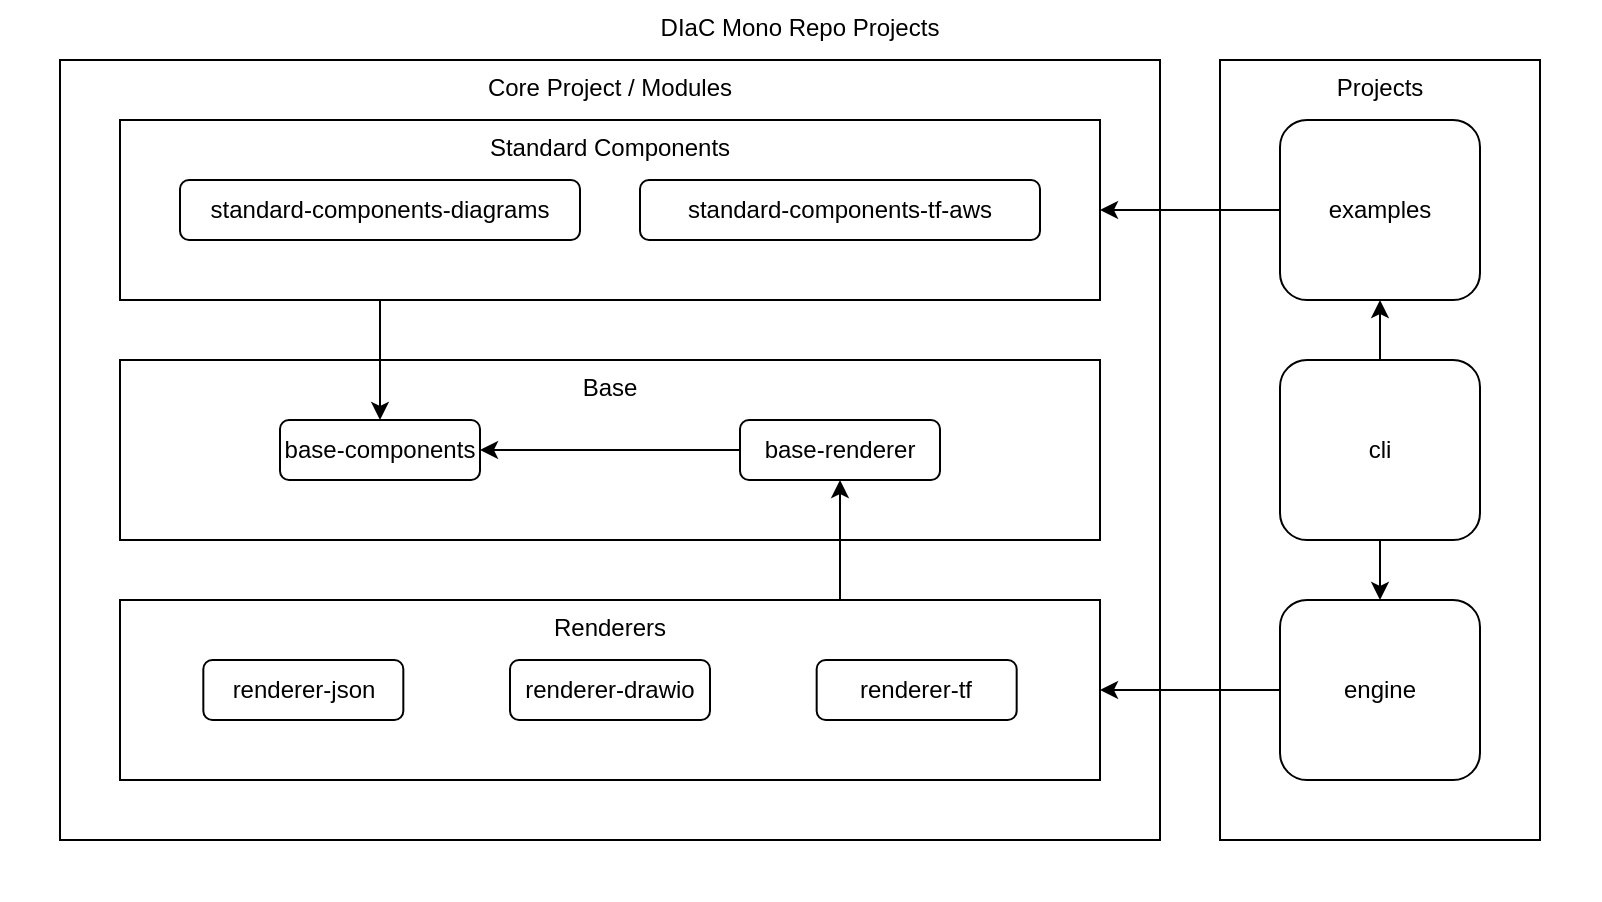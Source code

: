 <mxfile
  version="25.0.2"
  >
  <diagram
    name="diac-mono-repo-projects"
    >
    <mxGraphModel
      grid="1"
      gridSize="10"
      guides="1"
      tooltips="1"
      connect="1"
      arrows="1"
      fold="1"
      page="1"
      pageScale="1"
      pageWidth="1"
      pageHeight="1"
      math="0"
      shadow="0"
      >
      <root>
        <mxCell
          id="page"
          />
        <mxCell
          id="root"
          parent="page"
          />
        <mxCell
          style="align=center;strokeColor=none;verticalAlign=top;aspect=fixed"
          id="mono_repo_diacmonorepoprojects"
          parent="root"
          value="DIaC Mono Repo Projects"
          vertex="1"
          >
          <mxGeometry
            as="geometry"
            width="800"
            height="450"
            x="0"
            y="0"
            />
          </mxCell>
        <mxCell
          style="align=center;spacingLeft=5;spacingRight=5;spacingBottom=5;verticalAlign=top;aspect=fixed"
          id="core_coreprojectmodules"
          parent="mono_repo_diacmonorepoprojects"
          value="Core Project / Modules"
          vertex="1"
          >
          <mxGeometry
            as="geometry"
            width="550"
            height="390"
            x="30"
            y="30"
            />
          </mxCell>
        <mxCell
          style="align=center;spacingLeft=5;spacingRight=5;spacingBottom=5;verticalAlign=top;aspect=fixed"
          id="standard_components_standardcomponents"
          parent="core_coreprojectmodules"
          value="Standard Components"
          vertex="1"
          >
          <mxGeometry
            as="geometry"
            width="490"
            height="90"
            x="30"
            y="30"
            />
          </mxCell>
        <mxCell
          style="rounded=1;whiteSpace=wrap;verticalAlign=middle;align=center"
          id="module_standardcomponentsdiagrams"
          parent="standard_components_standardcomponents"
          value="standard-components-diagrams"
          vertex="1"
          >
          <mxGeometry
            width="200"
            height="30"
            as="geometry"
            x="30"
            y="30"
            />
          </mxCell>
        <mxCell
          style="rounded=1;whiteSpace=wrap;verticalAlign=middle;align=center"
          id="module_standardcomponentstfaws"
          parent="standard_components_standardcomponents"
          value="standard-components-tf-aws"
          vertex="1"
          >
          <mxGeometry
            width="200"
            height="30"
            as="geometry"
            x="260"
            y="30"
            />
          </mxCell>
        <mxCell
          style="align=center;spacingLeft=5;spacingRight=5;spacingBottom=5;verticalAlign=top;aspect=fixed"
          id="base"
          parent="core_coreprojectmodules"
          value="Base"
          vertex="1"
          >
          <mxGeometry
            as="geometry"
            width="490"
            height="90"
            x="30"
            y="150"
            />
          </mxCell>
        <mxCell
          style="rounded=1;whiteSpace=wrap;verticalAlign=middle;align=center"
          id="module_basecomponents"
          parent="base"
          value="base-components"
          vertex="1"
          >
          <mxGeometry
            width="100"
            height="30"
            as="geometry"
            x="80"
            y="30"
            />
          </mxCell>
        <mxCell
          style="rounded=1;whiteSpace=wrap;verticalAlign=middle;align=center"
          id="module_baserenderer"
          parent="base"
          value="base-renderer"
          vertex="1"
          >
          <mxGeometry
            width="100"
            height="30"
            as="geometry"
            x="310"
            y="30"
            />
          </mxCell>
        <mxCell
          style="align=center;spacingLeft=5;spacingRight=5;spacingBottom=5;verticalAlign=top;aspect=fixed"
          id="renderers"
          parent="core_coreprojectmodules"
          value="Renderers"
          vertex="1"
          >
          <mxGeometry
            as="geometry"
            width="490"
            height="90"
            x="30"
            y="270"
            />
          </mxCell>
        <mxCell
          style="rounded=1;whiteSpace=wrap;verticalAlign=middle;align=center"
          id="module_rendererjson"
          parent="renderers"
          value="renderer-json"
          vertex="1"
          >
          <mxGeometry
            width="100"
            height="30"
            as="geometry"
            x="41.667"
            y="30"
            />
          </mxCell>
        <mxCell
          style="rounded=1;whiteSpace=wrap;verticalAlign=middle;align=center"
          id="module_rendererdrawio"
          parent="renderers"
          value="renderer-drawio"
          vertex="1"
          >
          <mxGeometry
            width="100"
            height="30"
            as="geometry"
            x="195"
            y="30"
            />
          </mxCell>
        <mxCell
          style="rounded=1;whiteSpace=wrap;verticalAlign=middle;align=center"
          id="module_renderertf"
          parent="renderers"
          value="renderer-tf"
          vertex="1"
          >
          <mxGeometry
            width="100"
            height="30"
            as="geometry"
            x="348.333"
            y="30"
            />
          </mxCell>
        <mxCell
          style="align=center;spacingLeft=5;spacingRight=5;spacingBottom=5;verticalAlign=top;aspect=fixed"
          id="projects"
          parent="mono_repo_diacmonorepoprojects"
          value="Projects"
          vertex="1"
          >
          <mxGeometry
            as="geometry"
            width="160"
            height="390"
            x="610"
            y="30"
            />
          </mxCell>
        <mxCell
          style="rounded=1;whiteSpace=wrap;verticalAlign=middle;align=center"
          id="project_examples"
          parent="projects"
          value="examples"
          vertex="1"
          >
          <mxGeometry
            width="100"
            height="90"
            as="geometry"
            x="30"
            y="30"
            />
          </mxCell>
        <mxCell
          style="rounded=1;whiteSpace=wrap;verticalAlign=middle;align=center"
          id="project_cli"
          parent="projects"
          value="cli"
          vertex="1"
          >
          <mxGeometry
            width="100"
            height="90"
            as="geometry"
            x="30"
            y="150"
            />
          </mxCell>
        <mxCell
          style="rounded=1;whiteSpace=wrap;verticalAlign=middle;align=center"
          id="project_engine"
          parent="projects"
          value="engine"
          vertex="1"
          >
          <mxGeometry
            width="100"
            height="90"
            as="geometry"
            x="30"
            y="270"
            />
          </mxCell>
        <mxCell
          id="dependency"
          source="standard_components_standardcomponents"
          target="module_basecomponents"
          parent="root"
          edge="1"
          style="rounded=1;orthogonalLoop=1;jettySize=auto;html=1;edgeStyle=orthogonalEdgeStyle"
          >
          <mxGeometry
            relative="1"
            as="geometry"
            >
            <Array
              as="points"
              >
              <mxPoint
                x="190"
                y="180"
                />
              <mxPoint
                x="190"
                y="180"
                />
              </Array>
            </mxGeometry>
          </mxCell>
        <mxCell
          id="dependency_2"
          source="module_baserenderer"
          target="module_basecomponents"
          parent="root"
          edge="1"
          style="rounded=1;orthogonalLoop=1;jettySize=auto;html=1;edgeStyle=orthogonalEdgeStyle"
          >
          <mxGeometry
            relative="1"
            as="geometry"
            >
            <Array
              as="points"
              >
              <mxPoint
                x="305"
                y="225"
                />
              <mxPoint
                x="305"
                y="225"
                />
              </Array>
            </mxGeometry>
          </mxCell>
        <mxCell
          id="dependency_3"
          source="renderers"
          target="module_baserenderer"
          parent="root"
          edge="1"
          style="rounded=1;orthogonalLoop=1;jettySize=auto;html=1;edgeStyle=elbowEdgeStyle"
          >
          <mxGeometry
            relative="1"
            as="geometry"
            />
          </mxCell>
        <mxCell
          id="dependency_4"
          source="project_examples"
          target="standard_components_standardcomponents"
          parent="root"
          edge="1"
          style="rounded=1;orthogonalLoop=1;jettySize=auto;html=1;edgeStyle=orthogonalEdgeStyle"
          >
          <mxGeometry
            relative="1"
            as="geometry"
            >
            <Array
              as="points"
              >
              <mxPoint
                x="595"
                y="105"
                />
              <mxPoint
                x="595"
                y="105"
                />
              </Array>
            </mxGeometry>
          </mxCell>
        <mxCell
          id="dependency_5"
          source="project_cli"
          target="project_examples"
          parent="root"
          edge="1"
          style="rounded=1;orthogonalLoop=1;jettySize=auto;html=1;edgeStyle=orthogonalEdgeStyle"
          >
          <mxGeometry
            relative="1"
            as="geometry"
            >
            <Array
              as="points"
              >
              <mxPoint
                x="690"
                y="165"
                />
              <mxPoint
                x="690"
                y="165"
                />
              </Array>
            </mxGeometry>
          </mxCell>
        <mxCell
          id="dependency_6"
          source="project_engine"
          target="renderers"
          parent="root"
          edge="1"
          style="rounded=1;orthogonalLoop=1;jettySize=auto;html=1;edgeStyle=orthogonalEdgeStyle"
          >
          <mxGeometry
            relative="1"
            as="geometry"
            >
            <Array
              as="points"
              >
              <mxPoint
                x="595"
                y="345"
                />
              <mxPoint
                x="595"
                y="345"
                />
              </Array>
            </mxGeometry>
          </mxCell>
        <mxCell
          id="dependency_7"
          source="project_cli"
          target="project_engine"
          parent="root"
          edge="1"
          style="rounded=1;orthogonalLoop=1;jettySize=auto;html=1;edgeStyle=orthogonalEdgeStyle"
          >
          <mxGeometry
            relative="1"
            as="geometry"
            >
            <Array
              as="points"
              >
              <mxPoint
                x="690"
                y="285"
                />
              <mxPoint
                x="690"
                y="285"
                />
              </Array>
            </mxGeometry>
          </mxCell>
        </root>
      </mxGraphModel>
    </diagram>
  </mxfile>
